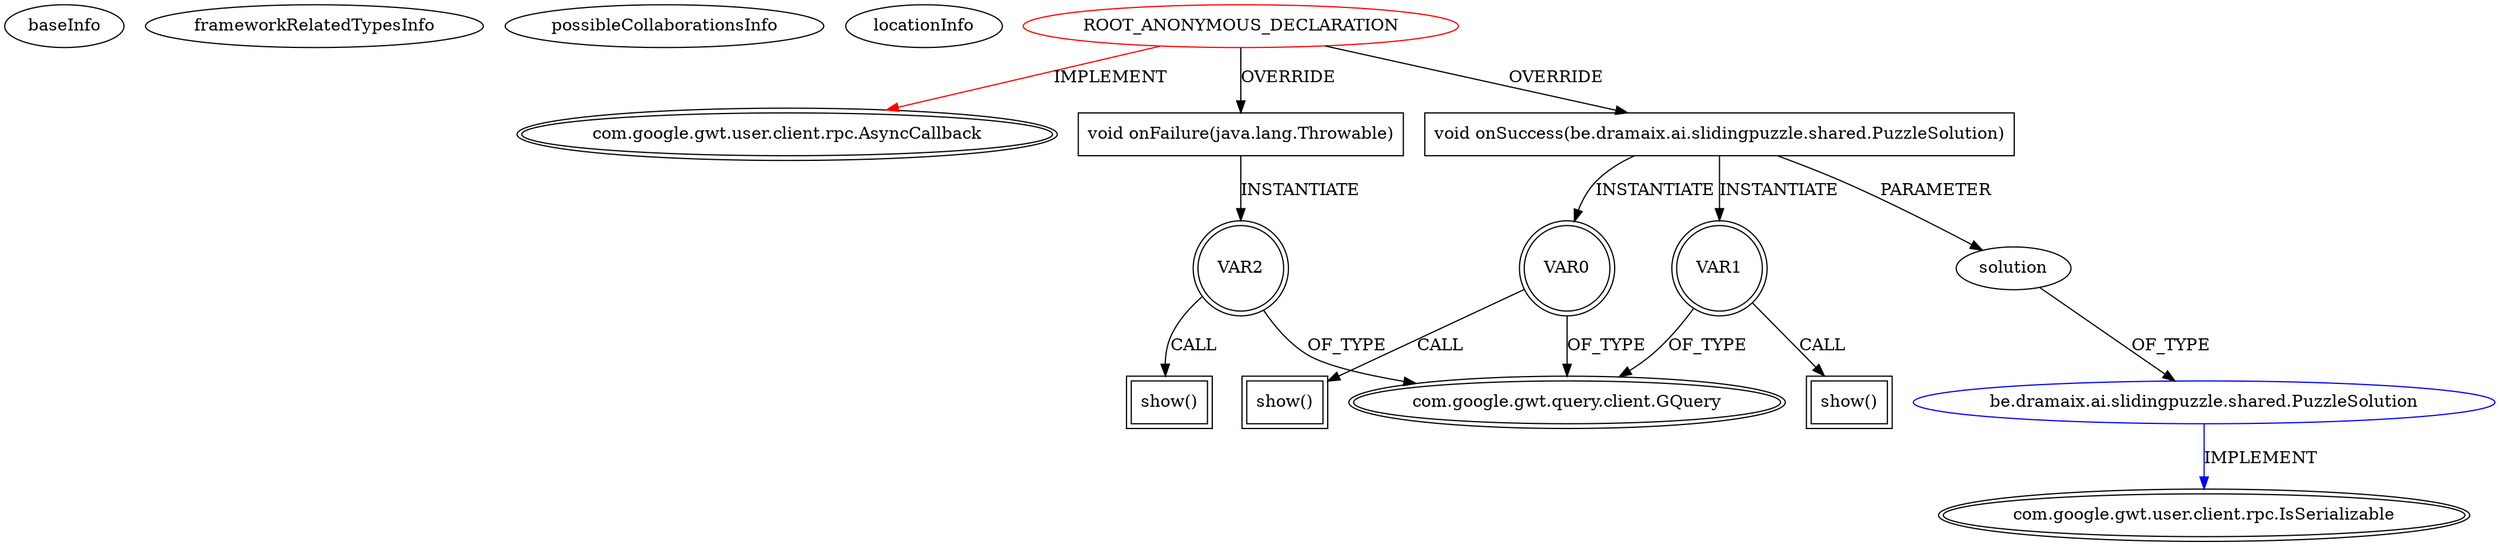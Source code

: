 digraph {
baseInfo[graphId=3115,category="extension_graph",isAnonymous=true,possibleRelation=true]
frameworkRelatedTypesInfo[0="com.google.gwt.user.client.rpc.AsyncCallback"]
possibleCollaborationsInfo[0="3115~OVERRIDING_METHOD_DECLARATION-PARAMETER_DECLARATION-~com.google.gwt.user.client.rpc.AsyncCallback ~com.google.gwt.user.client.rpc.IsSerializable ~true~false"]
locationInfo[projectName="jDramaix-SlidingPuzzle",filePath="/jDramaix-SlidingPuzzle/SlidingPuzzle-master/src/be/dramaix/ai/slidingpuzzle/client/SlidingPuzzleApp.java",contextSignature="void solve()",graphId="3115"]
0[label="ROOT_ANONYMOUS_DECLARATION",vertexType="ROOT_ANONYMOUS_DECLARATION",isFrameworkType=false,color=red]
1[label="com.google.gwt.user.client.rpc.AsyncCallback",vertexType="FRAMEWORK_INTERFACE_TYPE",isFrameworkType=true,peripheries=2]
2[label="void onSuccess(be.dramaix.ai.slidingpuzzle.shared.PuzzleSolution)",vertexType="OVERRIDING_METHOD_DECLARATION",isFrameworkType=false,shape=box]
3[label="solution",vertexType="PARAMETER_DECLARATION",isFrameworkType=false]
4[label="be.dramaix.ai.slidingpuzzle.shared.PuzzleSolution",vertexType="REFERENCE_CLIENT_CLASS_DECLARATION",isFrameworkType=false,color=blue]
5[label="com.google.gwt.user.client.rpc.IsSerializable",vertexType="FRAMEWORK_INTERFACE_TYPE",isFrameworkType=true,peripheries=2]
6[label="VAR0",vertexType="VARIABLE_EXPRESION",isFrameworkType=true,peripheries=2,shape=circle]
8[label="com.google.gwt.query.client.GQuery",vertexType="FRAMEWORK_CLASS_TYPE",isFrameworkType=true,peripheries=2]
7[label="show()",vertexType="INSIDE_CALL",isFrameworkType=true,peripheries=2,shape=box]
9[label="VAR1",vertexType="VARIABLE_EXPRESION",isFrameworkType=true,peripheries=2,shape=circle]
10[label="show()",vertexType="INSIDE_CALL",isFrameworkType=true,peripheries=2,shape=box]
12[label="void onFailure(java.lang.Throwable)",vertexType="OVERRIDING_METHOD_DECLARATION",isFrameworkType=false,shape=box]
13[label="VAR2",vertexType="VARIABLE_EXPRESION",isFrameworkType=true,peripheries=2,shape=circle]
14[label="show()",vertexType="INSIDE_CALL",isFrameworkType=true,peripheries=2,shape=box]
0->1[label="IMPLEMENT",color=red]
0->2[label="OVERRIDE"]
4->5[label="IMPLEMENT",color=blue]
3->4[label="OF_TYPE"]
2->3[label="PARAMETER"]
2->6[label="INSTANTIATE"]
6->8[label="OF_TYPE"]
6->7[label="CALL"]
2->9[label="INSTANTIATE"]
9->8[label="OF_TYPE"]
9->10[label="CALL"]
0->12[label="OVERRIDE"]
12->13[label="INSTANTIATE"]
13->8[label="OF_TYPE"]
13->14[label="CALL"]
}
